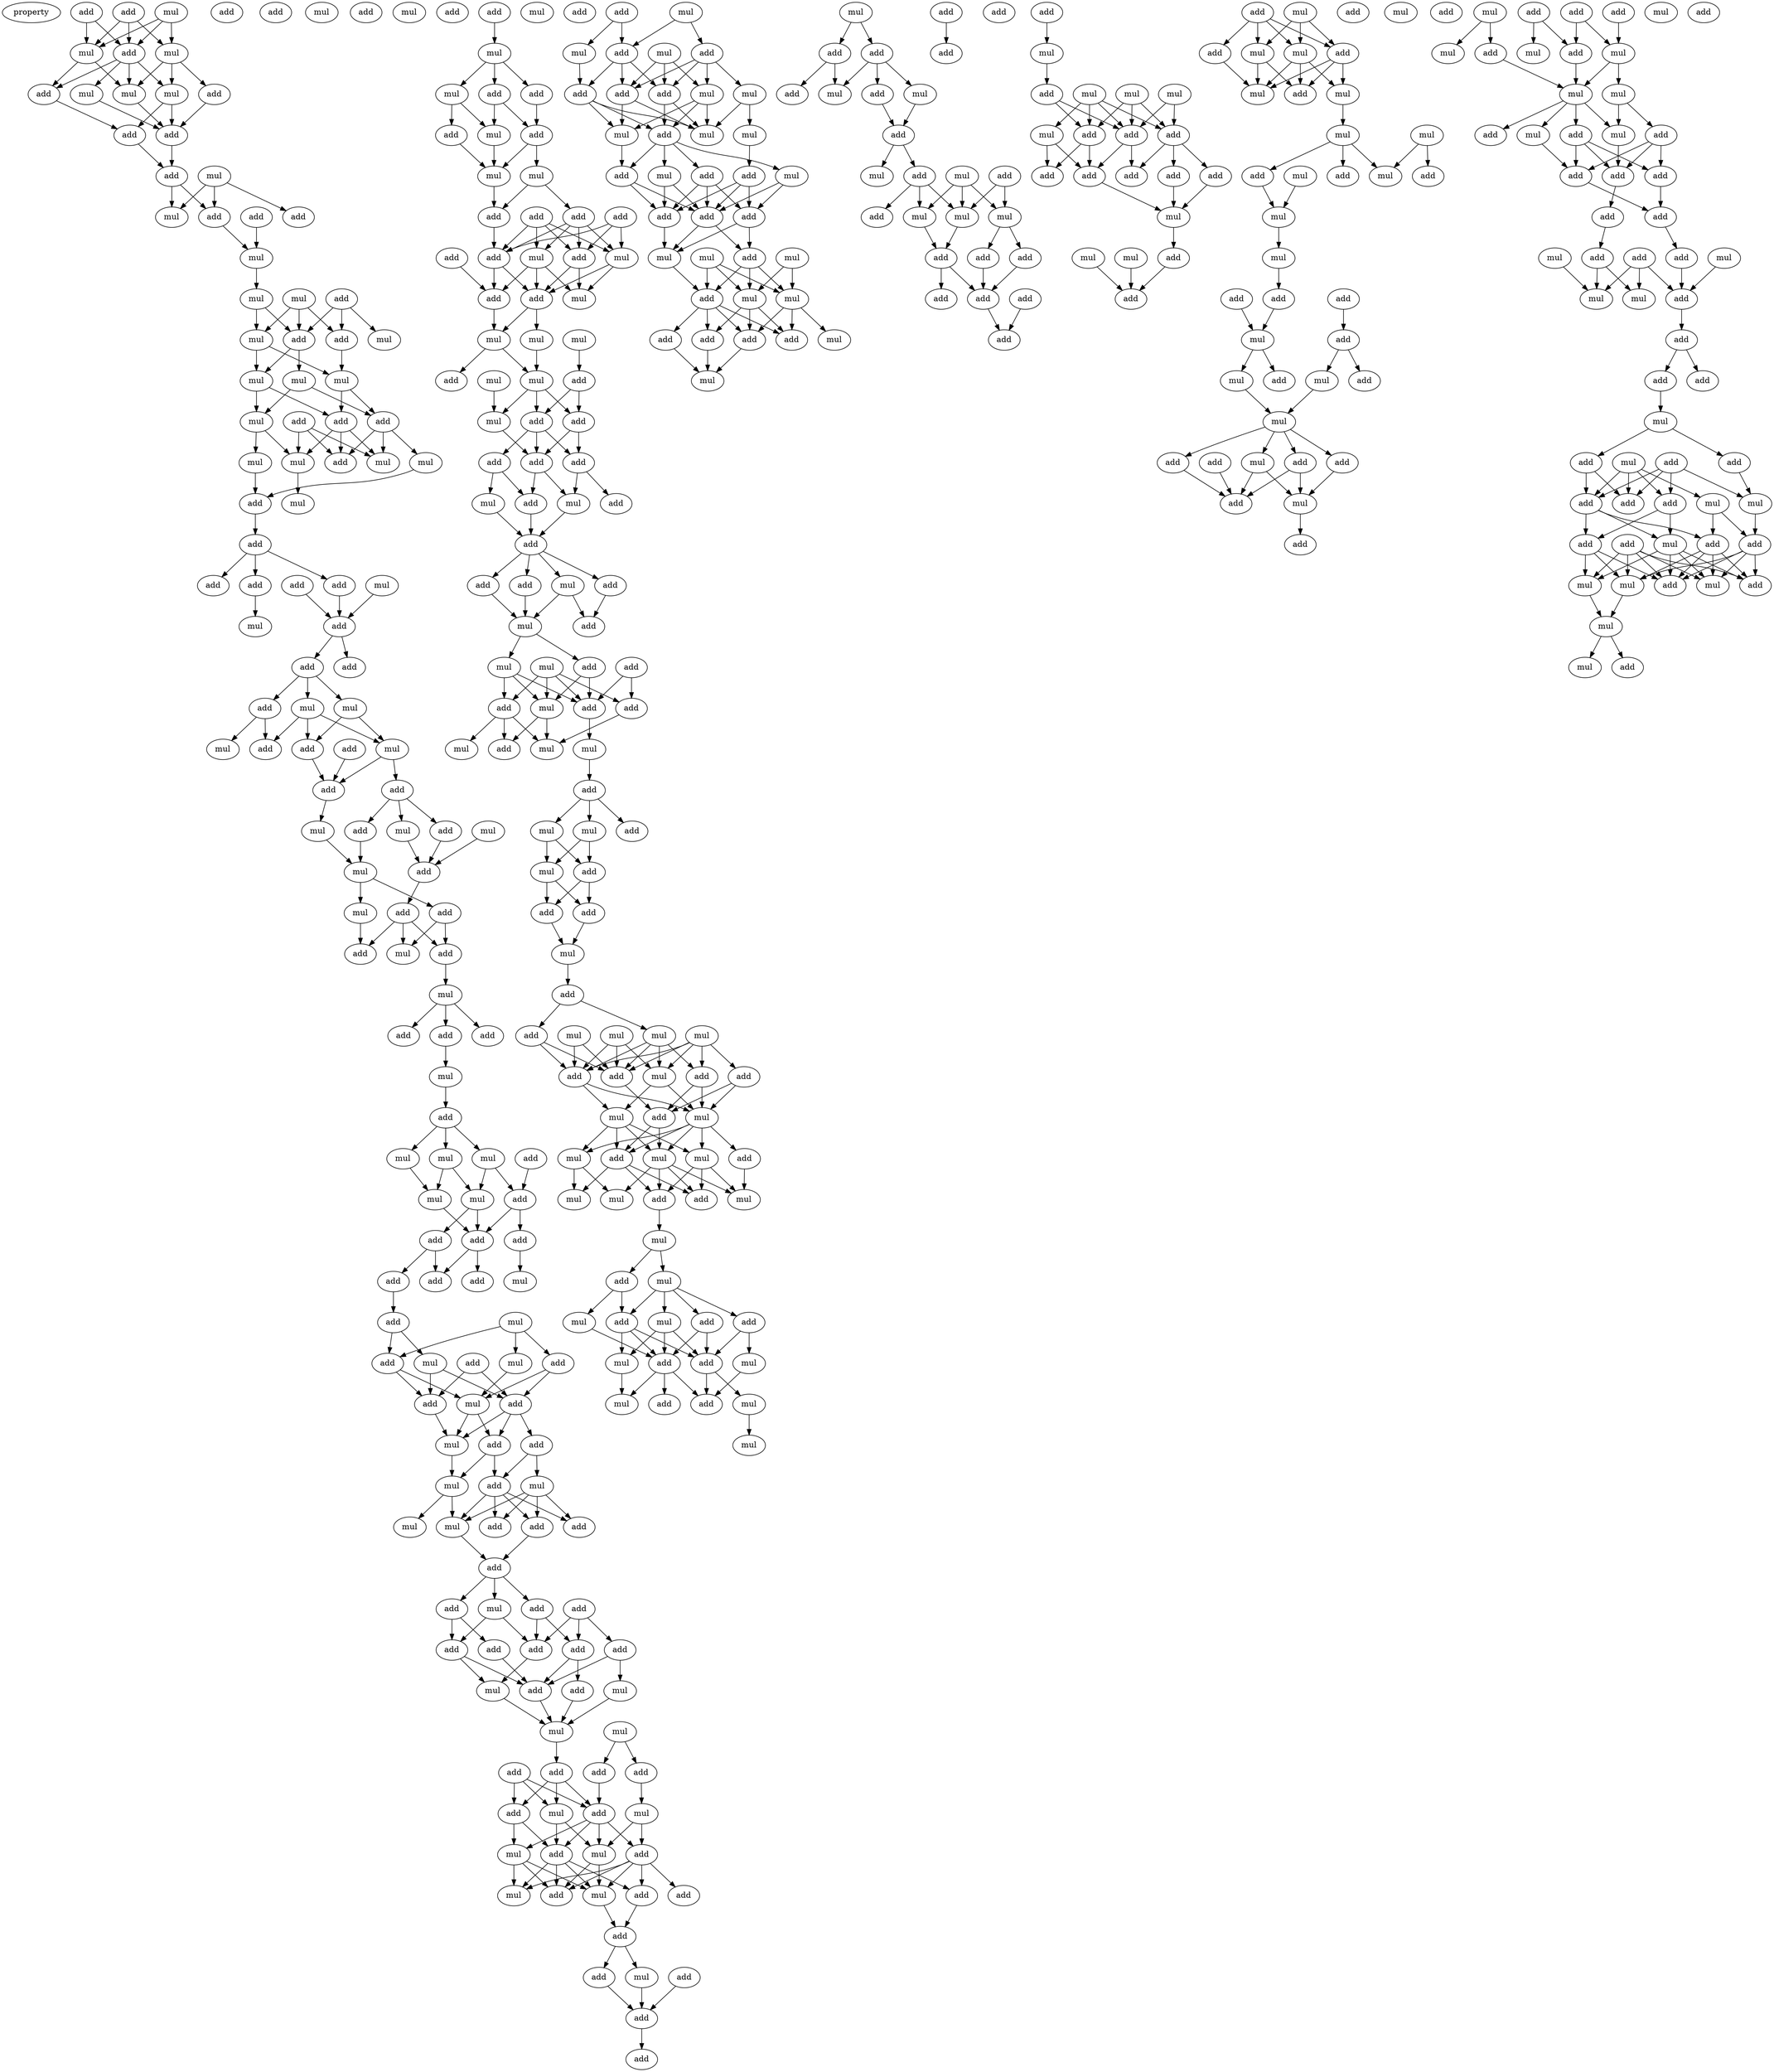 digraph {
    node [fontcolor=black]
    property [mul=2,lf=1.4]
    0 [ label = mul ];
    1 [ label = add ];
    2 [ label = add ];
    3 [ label = add ];
    4 [ label = mul ];
    5 [ label = mul ];
    6 [ label = mul ];
    7 [ label = add ];
    8 [ label = mul ];
    9 [ label = add ];
    10 [ label = mul ];
    11 [ label = add ];
    12 [ label = add ];
    13 [ label = mul ];
    14 [ label = add ];
    15 [ label = add ];
    16 [ label = add ];
    17 [ label = add ];
    18 [ label = mul ];
    19 [ label = mul ];
    20 [ label = add ];
    21 [ label = mul ];
    22 [ label = mul ];
    23 [ label = mul ];
    24 [ label = mul ];
    25 [ label = add ];
    26 [ label = add ];
    27 [ label = mul ];
    28 [ label = mul ];
    29 [ label = mul ];
    30 [ label = add ];
    31 [ label = mul ];
    32 [ label = add ];
    33 [ label = add ];
    34 [ label = mul ];
    35 [ label = mul ];
    36 [ label = add ];
    37 [ label = mul ];
    38 [ label = mul ];
    39 [ label = add ];
    40 [ label = mul ];
    41 [ label = add ];
    42 [ label = mul ];
    43 [ label = add ];
    44 [ label = add ];
    45 [ label = add ];
    46 [ label = add ];
    47 [ label = mul ];
    48 [ label = add ];
    49 [ label = add ];
    50 [ label = add ];
    51 [ label = add ];
    52 [ label = mul ];
    53 [ label = add ];
    54 [ label = mul ];
    55 [ label = add ];
    56 [ label = add ];
    57 [ label = add ];
    58 [ label = mul ];
    59 [ label = mul ];
    60 [ label = add ];
    61 [ label = add ];
    62 [ label = mul ];
    63 [ label = mul ];
    64 [ label = mul ];
    65 [ label = add ];
    66 [ label = add ];
    67 [ label = mul ];
    68 [ label = add ];
    69 [ label = add ];
    70 [ label = mul ];
    71 [ label = add ];
    72 [ label = mul ];
    73 [ label = add ];
    74 [ label = add ];
    75 [ label = mul ];
    76 [ label = add ];
    77 [ label = add ];
    78 [ label = add ];
    79 [ label = add ];
    80 [ label = mul ];
    81 [ label = mul ];
    82 [ label = add ];
    83 [ label = mul ];
    84 [ label = mul ];
    85 [ label = add ];
    86 [ label = mul ];
    87 [ label = mul ];
    88 [ label = add ];
    89 [ label = mul ];
    90 [ label = add ];
    91 [ label = add ];
    92 [ label = add ];
    93 [ label = mul ];
    94 [ label = add ];
    95 [ label = add ];
    96 [ label = add ];
    97 [ label = mul ];
    98 [ label = add ];
    99 [ label = mul ];
    100 [ label = add ];
    101 [ label = add ];
    102 [ label = add ];
    103 [ label = mul ];
    104 [ label = add ];
    105 [ label = mul ];
    106 [ label = add ];
    107 [ label = add ];
    108 [ label = add ];
    109 [ label = mul ];
    110 [ label = mul ];
    111 [ label = mul ];
    112 [ label = add ];
    113 [ label = add ];
    114 [ label = mul ];
    115 [ label = add ];
    116 [ label = mul ];
    117 [ label = add ];
    118 [ label = add ];
    119 [ label = add ];
    120 [ label = mul ];
    121 [ label = add ];
    122 [ label = add ];
    123 [ label = add ];
    124 [ label = add ];
    125 [ label = add ];
    126 [ label = add ];
    127 [ label = add ];
    128 [ label = mul ];
    129 [ label = add ];
    130 [ label = mul ];
    131 [ label = add ];
    132 [ label = mul ];
    133 [ label = mul ];
    134 [ label = add ];
    135 [ label = add ];
    136 [ label = add ];
    137 [ label = add ];
    138 [ label = add ];
    139 [ label = mul ];
    140 [ label = mul ];
    141 [ label = add ];
    142 [ label = add ];
    143 [ label = mul ];
    144 [ label = mul ];
    145 [ label = add ];
    146 [ label = add ];
    147 [ label = mul ];
    148 [ label = mul ];
    149 [ label = add ];
    150 [ label = add ];
    151 [ label = add ];
    152 [ label = add ];
    153 [ label = add ];
    154 [ label = add ];
    155 [ label = mul ];
    156 [ label = add ];
    157 [ label = add ];
    158 [ label = mul ];
    159 [ label = add ];
    160 [ label = add ];
    161 [ label = mul ];
    162 [ label = add ];
    163 [ label = add ];
    164 [ label = mul ];
    165 [ label = add ];
    166 [ label = mul ];
    167 [ label = add ];
    168 [ label = mul ];
    169 [ label = mul ];
    170 [ label = add ];
    171 [ label = add ];
    172 [ label = add ];
    173 [ label = add ];
    174 [ label = mul ];
    175 [ label = add ];
    176 [ label = add ];
    177 [ label = mul ];
    178 [ label = add ];
    179 [ label = add ];
    180 [ label = mul ];
    181 [ label = add ];
    182 [ label = mul ];
    183 [ label = mul ];
    184 [ label = mul ];
    185 [ label = mul ];
    186 [ label = add ];
    187 [ label = add ];
    188 [ label = mul ];
    189 [ label = mul ];
    190 [ label = add ];
    191 [ label = add ];
    192 [ label = add ];
    193 [ label = add ];
    194 [ label = add ];
    195 [ label = mul ];
    196 [ label = add ];
    197 [ label = add ];
    198 [ label = mul ];
    199 [ label = add ];
    200 [ label = add ];
    201 [ label = mul ];
    202 [ label = add ];
    203 [ label = add ];
    204 [ label = mul ];
    205 [ label = add ];
    206 [ label = mul ];
    207 [ label = mul ];
    208 [ label = add ];
    209 [ label = add ];
    210 [ label = add ];
    211 [ label = mul ];
    212 [ label = add ];
    213 [ label = add ];
    214 [ label = mul ];
    215 [ label = add ];
    216 [ label = mul ];
    217 [ label = mul ];
    218 [ label = add ];
    219 [ label = mul ];
    220 [ label = add ];
    221 [ label = mul ];
    222 [ label = mul ];
    223 [ label = add ];
    224 [ label = add ];
    225 [ label = add ];
    226 [ label = mul ];
    227 [ label = mul ];
    228 [ label = add ];
    229 [ label = add ];
    230 [ label = add ];
    231 [ label = mul ];
    232 [ label = mul ];
    233 [ label = mul ];
    234 [ label = mul ];
    235 [ label = add ];
    236 [ label = add ];
    237 [ label = mul ];
    238 [ label = add ];
    239 [ label = add ];
    240 [ label = mul ];
    241 [ label = add ];
    242 [ label = mul ];
    243 [ label = mul ];
    244 [ label = add ];
    245 [ label = mul ];
    246 [ label = mul ];
    247 [ label = add ];
    248 [ label = add ];
    249 [ label = add ];
    250 [ label = mul ];
    251 [ label = mul ];
    252 [ label = mul ];
    253 [ label = mul ];
    254 [ label = add ];
    255 [ label = mul ];
    256 [ label = mul ];
    257 [ label = add ];
    258 [ label = add ];
    259 [ label = mul ];
    260 [ label = add ];
    261 [ label = mul ];
    262 [ label = add ];
    263 [ label = mul ];
    264 [ label = add ];
    265 [ label = mul ];
    266 [ label = mul ];
    267 [ label = add ];
    268 [ label = add ];
    269 [ label = mul ];
    270 [ label = add ];
    271 [ label = mul ];
    272 [ label = mul ];
    273 [ label = add ];
    274 [ label = mul ];
    275 [ label = add ];
    276 [ label = mul ];
    277 [ label = add ];
    278 [ label = mul ];
    279 [ label = add ];
    280 [ label = add ];
    281 [ label = mul ];
    282 [ label = add ];
    283 [ label = mul ];
    284 [ label = mul ];
    285 [ label = add ];
    286 [ label = mul ];
    287 [ label = add ];
    288 [ label = mul ];
    289 [ label = add ];
    290 [ label = add ];
    291 [ label = add ];
    292 [ label = add ];
    293 [ label = mul ];
    294 [ label = mul ];
    295 [ label = add ];
    296 [ label = mul ];
    297 [ label = add ];
    298 [ label = mul ];
    299 [ label = mul ];
    300 [ label = add ];
    301 [ label = add ];
    302 [ label = mul ];
    303 [ label = add ];
    304 [ label = add ];
    305 [ label = mul ];
    306 [ label = mul ];
    307 [ label = add ];
    308 [ label = add ];
    309 [ label = add ];
    310 [ label = mul ];
    311 [ label = add ];
    312 [ label = add ];
    313 [ label = mul ];
    314 [ label = add ];
    315 [ label = add ];
    316 [ label = add ];
    317 [ label = mul ];
    318 [ label = mul ];
    319 [ label = add ];
    320 [ label = add ];
    321 [ label = mul ];
    322 [ label = mul ];
    323 [ label = mul ];
    324 [ label = add ];
    325 [ label = add ];
    326 [ label = add ];
    327 [ label = add ];
    328 [ label = add ];
    329 [ label = add ];
    330 [ label = add ];
    331 [ label = add ];
    332 [ label = add ];
    333 [ label = mul ];
    334 [ label = mul ];
    335 [ label = mul ];
    336 [ label = mul ];
    337 [ label = add ];
    338 [ label = add ];
    339 [ label = add ];
    340 [ label = mul ];
    341 [ label = add ];
    342 [ label = add ];
    343 [ label = add ];
    344 [ label = add ];
    345 [ label = add ];
    346 [ label = add ];
    347 [ label = mul ];
    348 [ label = mul ];
    349 [ label = mul ];
    350 [ label = add ];
    351 [ label = add ];
    352 [ label = mul ];
    353 [ label = add ];
    354 [ label = add ];
    355 [ label = add ];
    356 [ label = mul ];
    357 [ label = mul ];
    358 [ label = mul ];
    359 [ label = mul ];
    360 [ label = add ];
    361 [ label = mul ];
    362 [ label = mul ];
    363 [ label = add ];
    364 [ label = mul ];
    365 [ label = add ];
    366 [ label = add ];
    367 [ label = mul ];
    368 [ label = mul ];
    369 [ label = add ];
    370 [ label = mul ];
    371 [ label = add ];
    372 [ label = add ];
    373 [ label = add ];
    374 [ label = mul ];
    375 [ label = add ];
    376 [ label = mul ];
    377 [ label = mul ];
    378 [ label = mul ];
    379 [ label = add ];
    380 [ label = add ];
    381 [ label = add ];
    382 [ label = mul ];
    383 [ label = add ];
    384 [ label = add ];
    385 [ label = mul ];
    386 [ label = add ];
    387 [ label = add ];
    388 [ label = add ];
    389 [ label = mul ];
    390 [ label = add ];
    391 [ label = add ];
    392 [ label = add ];
    393 [ label = mul ];
    394 [ label = add ];
    395 [ label = mul ];
    396 [ label = mul ];
    397 [ label = add ];
    398 [ label = add ];
    399 [ label = mul ];
    400 [ label = mul ];
    401 [ label = mul ];
    402 [ label = mul ];
    403 [ label = add ];
    404 [ label = add ];
    405 [ label = mul ];
    406 [ label = add ];
    407 [ label = add ];
    408 [ label = add ];
    409 [ label = add ];
    410 [ label = add ];
    411 [ label = add ];
    412 [ label = add ];
    413 [ label = mul ];
    414 [ label = add ];
    415 [ label = add ];
    416 [ label = mul ];
    417 [ label = mul ];
    418 [ label = mul ];
    419 [ label = add ];
    420 [ label = add ];
    421 [ label = mul ];
    422 [ label = add ];
    423 [ label = add ];
    424 [ label = add ];
    425 [ label = mul ];
    426 [ label = mul ];
    427 [ label = add ];
    428 [ label = add ];
    429 [ label = add ];
    430 [ label = mul ];
    431 [ label = add ];
    432 [ label = mul ];
    433 [ label = add ];
    434 [ label = add ];
    435 [ label = add ];
    436 [ label = add ];
    437 [ label = add ];
    438 [ label = add ];
    439 [ label = mul ];
    440 [ label = mul ];
    441 [ label = mul ];
    442 [ label = add ];
    443 [ label = mul ];
    444 [ label = add ];
    445 [ label = mul ];
    446 [ label = mul ];
    447 [ label = add ];
    0 -> 3 [ name = 0 ];
    0 -> 4 [ name = 1 ];
    0 -> 5 [ name = 2 ];
    1 -> 3 [ name = 3 ];
    1 -> 4 [ name = 4 ];
    2 -> 3 [ name = 5 ];
    2 -> 4 [ name = 6 ];
    2 -> 5 [ name = 7 ];
    3 -> 6 [ name = 8 ];
    3 -> 7 [ name = 9 ];
    3 -> 8 [ name = 10 ];
    3 -> 10 [ name = 11 ];
    4 -> 6 [ name = 12 ];
    4 -> 7 [ name = 13 ];
    5 -> 6 [ name = 14 ];
    5 -> 8 [ name = 15 ];
    5 -> 9 [ name = 16 ];
    6 -> 12 [ name = 17 ];
    7 -> 11 [ name = 18 ];
    8 -> 11 [ name = 19 ];
    8 -> 12 [ name = 20 ];
    9 -> 12 [ name = 21 ];
    10 -> 12 [ name = 22 ];
    11 -> 14 [ name = 23 ];
    12 -> 14 [ name = 24 ];
    13 -> 15 [ name = 25 ];
    13 -> 16 [ name = 26 ];
    13 -> 18 [ name = 27 ];
    14 -> 15 [ name = 28 ];
    14 -> 18 [ name = 29 ];
    15 -> 19 [ name = 30 ];
    17 -> 19 [ name = 31 ];
    19 -> 22 [ name = 32 ];
    20 -> 23 [ name = 33 ];
    20 -> 25 [ name = 34 ];
    20 -> 26 [ name = 35 ];
    21 -> 24 [ name = 36 ];
    21 -> 25 [ name = 37 ];
    21 -> 26 [ name = 38 ];
    22 -> 24 [ name = 39 ];
    22 -> 25 [ name = 40 ];
    24 -> 27 [ name = 41 ];
    24 -> 28 [ name = 42 ];
    25 -> 28 [ name = 43 ];
    25 -> 29 [ name = 44 ];
    26 -> 27 [ name = 45 ];
    27 -> 32 [ name = 46 ];
    27 -> 33 [ name = 47 ];
    28 -> 31 [ name = 48 ];
    28 -> 33 [ name = 49 ];
    29 -> 31 [ name = 50 ];
    29 -> 32 [ name = 51 ];
    30 -> 36 [ name = 52 ];
    30 -> 37 [ name = 53 ];
    30 -> 38 [ name = 54 ];
    31 -> 35 [ name = 55 ];
    31 -> 37 [ name = 56 ];
    32 -> 34 [ name = 57 ];
    32 -> 36 [ name = 58 ];
    32 -> 38 [ name = 59 ];
    33 -> 36 [ name = 60 ];
    33 -> 37 [ name = 61 ];
    33 -> 38 [ name = 62 ];
    34 -> 39 [ name = 63 ];
    35 -> 39 [ name = 64 ];
    37 -> 40 [ name = 65 ];
    39 -> 41 [ name = 66 ];
    41 -> 44 [ name = 67 ];
    41 -> 45 [ name = 68 ];
    41 -> 46 [ name = 69 ];
    42 -> 48 [ name = 70 ];
    43 -> 48 [ name = 71 ];
    44 -> 48 [ name = 72 ];
    45 -> 47 [ name = 73 ];
    48 -> 49 [ name = 74 ];
    48 -> 50 [ name = 75 ];
    49 -> 51 [ name = 76 ];
    49 -> 52 [ name = 77 ];
    49 -> 54 [ name = 78 ];
    51 -> 55 [ name = 79 ];
    51 -> 58 [ name = 80 ];
    52 -> 56 [ name = 81 ];
    52 -> 59 [ name = 82 ];
    54 -> 55 [ name = 83 ];
    54 -> 56 [ name = 84 ];
    54 -> 59 [ name = 85 ];
    56 -> 60 [ name = 86 ];
    57 -> 60 [ name = 87 ];
    59 -> 60 [ name = 88 ];
    59 -> 61 [ name = 89 ];
    60 -> 62 [ name = 90 ];
    61 -> 64 [ name = 91 ];
    61 -> 65 [ name = 92 ];
    61 -> 66 [ name = 93 ];
    62 -> 67 [ name = 94 ];
    63 -> 68 [ name = 95 ];
    64 -> 68 [ name = 96 ];
    65 -> 68 [ name = 97 ];
    66 -> 67 [ name = 98 ];
    67 -> 70 [ name = 99 ];
    67 -> 71 [ name = 100 ];
    68 -> 69 [ name = 101 ];
    69 -> 72 [ name = 102 ];
    69 -> 73 [ name = 103 ];
    69 -> 74 [ name = 104 ];
    70 -> 74 [ name = 105 ];
    71 -> 72 [ name = 106 ];
    71 -> 73 [ name = 107 ];
    73 -> 75 [ name = 108 ];
    75 -> 76 [ name = 109 ];
    75 -> 77 [ name = 110 ];
    75 -> 79 [ name = 111 ];
    77 -> 81 [ name = 112 ];
    81 -> 82 [ name = 113 ];
    82 -> 83 [ name = 114 ];
    82 -> 84 [ name = 115 ];
    82 -> 86 [ name = 116 ];
    83 -> 89 [ name = 117 ];
    84 -> 87 [ name = 118 ];
    84 -> 89 [ name = 119 ];
    85 -> 88 [ name = 120 ];
    86 -> 87 [ name = 121 ];
    86 -> 88 [ name = 122 ];
    87 -> 91 [ name = 123 ];
    87 -> 92 [ name = 124 ];
    88 -> 90 [ name = 125 ];
    88 -> 91 [ name = 126 ];
    89 -> 91 [ name = 127 ];
    90 -> 93 [ name = 128 ];
    91 -> 95 [ name = 129 ];
    91 -> 96 [ name = 130 ];
    92 -> 94 [ name = 131 ];
    92 -> 96 [ name = 132 ];
    94 -> 98 [ name = 133 ];
    97 -> 99 [ name = 134 ];
    97 -> 100 [ name = 135 ];
    97 -> 101 [ name = 136 ];
    98 -> 100 [ name = 137 ];
    98 -> 103 [ name = 138 ];
    99 -> 105 [ name = 139 ];
    100 -> 105 [ name = 140 ];
    100 -> 106 [ name = 141 ];
    101 -> 104 [ name = 142 ];
    101 -> 105 [ name = 143 ];
    102 -> 104 [ name = 144 ];
    102 -> 106 [ name = 145 ];
    103 -> 104 [ name = 146 ];
    103 -> 106 [ name = 147 ];
    104 -> 107 [ name = 148 ];
    104 -> 108 [ name = 149 ];
    104 -> 109 [ name = 150 ];
    105 -> 107 [ name = 151 ];
    105 -> 109 [ name = 152 ];
    106 -> 109 [ name = 153 ];
    107 -> 111 [ name = 154 ];
    107 -> 112 [ name = 155 ];
    108 -> 110 [ name = 156 ];
    108 -> 112 [ name = 157 ];
    109 -> 111 [ name = 158 ];
    110 -> 113 [ name = 159 ];
    110 -> 115 [ name = 160 ];
    110 -> 116 [ name = 161 ];
    110 -> 117 [ name = 162 ];
    111 -> 114 [ name = 163 ];
    111 -> 116 [ name = 164 ];
    112 -> 113 [ name = 165 ];
    112 -> 115 [ name = 166 ];
    112 -> 116 [ name = 167 ];
    112 -> 117 [ name = 168 ];
    113 -> 118 [ name = 169 ];
    116 -> 118 [ name = 170 ];
    118 -> 119 [ name = 171 ];
    118 -> 120 [ name = 172 ];
    118 -> 122 [ name = 173 ];
    119 -> 124 [ name = 174 ];
    119 -> 127 [ name = 175 ];
    120 -> 123 [ name = 176 ];
    120 -> 127 [ name = 177 ];
    121 -> 124 [ name = 178 ];
    121 -> 125 [ name = 179 ];
    121 -> 127 [ name = 180 ];
    122 -> 123 [ name = 181 ];
    122 -> 126 [ name = 182 ];
    123 -> 128 [ name = 183 ];
    123 -> 131 [ name = 184 ];
    124 -> 129 [ name = 185 ];
    124 -> 131 [ name = 186 ];
    125 -> 130 [ name = 187 ];
    125 -> 131 [ name = 188 ];
    126 -> 131 [ name = 189 ];
    127 -> 128 [ name = 190 ];
    128 -> 132 [ name = 191 ];
    129 -> 132 [ name = 192 ];
    130 -> 132 [ name = 193 ];
    131 -> 132 [ name = 194 ];
    132 -> 134 [ name = 195 ];
    133 -> 135 [ name = 196 ];
    133 -> 137 [ name = 197 ];
    134 -> 138 [ name = 198 ];
    134 -> 140 [ name = 199 ];
    134 -> 141 [ name = 200 ];
    135 -> 139 [ name = 201 ];
    136 -> 138 [ name = 202 ];
    136 -> 140 [ name = 203 ];
    136 -> 141 [ name = 204 ];
    137 -> 138 [ name = 205 ];
    138 -> 142 [ name = 206 ];
    138 -> 143 [ name = 207 ];
    138 -> 144 [ name = 208 ];
    138 -> 145 [ name = 209 ];
    139 -> 144 [ name = 210 ];
    139 -> 145 [ name = 211 ];
    140 -> 142 [ name = 212 ];
    140 -> 144 [ name = 213 ];
    141 -> 142 [ name = 214 ];
    141 -> 143 [ name = 215 ];
    142 -> 146 [ name = 216 ];
    142 -> 147 [ name = 217 ];
    142 -> 148 [ name = 218 ];
    142 -> 150 [ name = 219 ];
    143 -> 147 [ name = 220 ];
    143 -> 148 [ name = 221 ];
    143 -> 150 [ name = 222 ];
    144 -> 148 [ name = 223 ];
    144 -> 150 [ name = 224 ];
    145 -> 146 [ name = 225 ];
    145 -> 147 [ name = 226 ];
    145 -> 148 [ name = 227 ];
    145 -> 149 [ name = 228 ];
    145 -> 150 [ name = 229 ];
    146 -> 151 [ name = 230 ];
    148 -> 151 [ name = 231 ];
    151 -> 153 [ name = 232 ];
    151 -> 155 [ name = 233 ];
    152 -> 156 [ name = 234 ];
    153 -> 156 [ name = 235 ];
    155 -> 156 [ name = 236 ];
    156 -> 157 [ name = 237 ];
    160 -> 161 [ name = 238 ];
    161 -> 162 [ name = 239 ];
    161 -> 163 [ name = 240 ];
    161 -> 164 [ name = 241 ];
    162 -> 165 [ name = 242 ];
    162 -> 166 [ name = 243 ];
    163 -> 165 [ name = 244 ];
    164 -> 166 [ name = 245 ];
    164 -> 167 [ name = 246 ];
    165 -> 168 [ name = 247 ];
    165 -> 169 [ name = 248 ];
    166 -> 169 [ name = 249 ];
    167 -> 169 [ name = 250 ];
    168 -> 171 [ name = 251 ];
    168 -> 172 [ name = 252 ];
    169 -> 171 [ name = 253 ];
    170 -> 174 [ name = 254 ];
    170 -> 175 [ name = 255 ];
    170 -> 176 [ name = 256 ];
    170 -> 177 [ name = 257 ];
    171 -> 175 [ name = 258 ];
    172 -> 174 [ name = 259 ];
    172 -> 175 [ name = 260 ];
    172 -> 176 [ name = 261 ];
    172 -> 177 [ name = 262 ];
    173 -> 175 [ name = 263 ];
    173 -> 176 [ name = 264 ];
    173 -> 177 [ name = 265 ];
    174 -> 179 [ name = 266 ];
    174 -> 180 [ name = 267 ];
    174 -> 181 [ name = 268 ];
    175 -> 179 [ name = 269 ];
    175 -> 181 [ name = 270 ];
    176 -> 180 [ name = 271 ];
    176 -> 181 [ name = 272 ];
    177 -> 180 [ name = 273 ];
    177 -> 181 [ name = 274 ];
    178 -> 179 [ name = 275 ];
    179 -> 183 [ name = 276 ];
    181 -> 183 [ name = 277 ];
    181 -> 184 [ name = 278 ];
    182 -> 186 [ name = 279 ];
    183 -> 185 [ name = 280 ];
    183 -> 187 [ name = 281 ];
    184 -> 185 [ name = 282 ];
    185 -> 189 [ name = 283 ];
    185 -> 190 [ name = 284 ];
    185 -> 191 [ name = 285 ];
    186 -> 190 [ name = 286 ];
    186 -> 191 [ name = 287 ];
    188 -> 189 [ name = 288 ];
    189 -> 193 [ name = 289 ];
    190 -> 192 [ name = 290 ];
    190 -> 193 [ name = 291 ];
    191 -> 192 [ name = 292 ];
    191 -> 193 [ name = 293 ];
    191 -> 194 [ name = 294 ];
    192 -> 195 [ name = 295 ];
    192 -> 197 [ name = 296 ];
    193 -> 195 [ name = 297 ];
    193 -> 196 [ name = 298 ];
    194 -> 196 [ name = 299 ];
    194 -> 198 [ name = 300 ];
    195 -> 199 [ name = 301 ];
    196 -> 199 [ name = 302 ];
    198 -> 199 [ name = 303 ];
    199 -> 200 [ name = 304 ];
    199 -> 201 [ name = 305 ];
    199 -> 202 [ name = 306 ];
    199 -> 203 [ name = 307 ];
    200 -> 204 [ name = 308 ];
    201 -> 204 [ name = 309 ];
    201 -> 205 [ name = 310 ];
    202 -> 204 [ name = 311 ];
    203 -> 205 [ name = 312 ];
    204 -> 207 [ name = 313 ];
    204 -> 209 [ name = 314 ];
    206 -> 210 [ name = 315 ];
    206 -> 211 [ name = 316 ];
    206 -> 212 [ name = 317 ];
    206 -> 213 [ name = 318 ];
    207 -> 211 [ name = 319 ];
    207 -> 212 [ name = 320 ];
    207 -> 213 [ name = 321 ];
    208 -> 210 [ name = 322 ];
    208 -> 212 [ name = 323 ];
    209 -> 211 [ name = 324 ];
    209 -> 212 [ name = 325 ];
    210 -> 217 [ name = 326 ];
    211 -> 215 [ name = 327 ];
    211 -> 217 [ name = 328 ];
    212 -> 214 [ name = 329 ];
    213 -> 215 [ name = 330 ];
    213 -> 216 [ name = 331 ];
    213 -> 217 [ name = 332 ];
    214 -> 218 [ name = 333 ];
    218 -> 219 [ name = 334 ];
    218 -> 220 [ name = 335 ];
    218 -> 221 [ name = 336 ];
    219 -> 222 [ name = 337 ];
    219 -> 223 [ name = 338 ];
    221 -> 222 [ name = 339 ];
    221 -> 223 [ name = 340 ];
    222 -> 224 [ name = 341 ];
    222 -> 225 [ name = 342 ];
    223 -> 224 [ name = 343 ];
    223 -> 225 [ name = 344 ];
    224 -> 226 [ name = 345 ];
    225 -> 226 [ name = 346 ];
    226 -> 229 [ name = 347 ];
    229 -> 230 [ name = 348 ];
    229 -> 232 [ name = 349 ];
    230 -> 235 [ name = 350 ];
    230 -> 239 [ name = 351 ];
    231 -> 235 [ name = 352 ];
    231 -> 236 [ name = 353 ];
    231 -> 237 [ name = 354 ];
    231 -> 238 [ name = 355 ];
    231 -> 239 [ name = 356 ];
    232 -> 235 [ name = 357 ];
    232 -> 236 [ name = 358 ];
    232 -> 237 [ name = 359 ];
    232 -> 239 [ name = 360 ];
    233 -> 235 [ name = 361 ];
    233 -> 237 [ name = 362 ];
    233 -> 239 [ name = 363 ];
    234 -> 235 [ name = 364 ];
    234 -> 239 [ name = 365 ];
    235 -> 240 [ name = 366 ];
    235 -> 242 [ name = 367 ];
    236 -> 241 [ name = 368 ];
    236 -> 242 [ name = 369 ];
    237 -> 240 [ name = 370 ];
    237 -> 242 [ name = 371 ];
    238 -> 241 [ name = 372 ];
    238 -> 242 [ name = 373 ];
    239 -> 241 [ name = 374 ];
    240 -> 243 [ name = 375 ];
    240 -> 245 [ name = 376 ];
    240 -> 246 [ name = 377 ];
    240 -> 247 [ name = 378 ];
    241 -> 243 [ name = 379 ];
    241 -> 247 [ name = 380 ];
    242 -> 243 [ name = 381 ];
    242 -> 244 [ name = 382 ];
    242 -> 245 [ name = 383 ];
    242 -> 246 [ name = 384 ];
    242 -> 247 [ name = 385 ];
    243 -> 248 [ name = 386 ];
    243 -> 249 [ name = 387 ];
    243 -> 251 [ name = 388 ];
    243 -> 252 [ name = 389 ];
    244 -> 252 [ name = 390 ];
    245 -> 248 [ name = 391 ];
    245 -> 249 [ name = 392 ];
    245 -> 252 [ name = 393 ];
    246 -> 250 [ name = 394 ];
    246 -> 251 [ name = 395 ];
    247 -> 248 [ name = 396 ];
    247 -> 249 [ name = 397 ];
    247 -> 250 [ name = 398 ];
    248 -> 253 [ name = 399 ];
    253 -> 254 [ name = 400 ];
    253 -> 255 [ name = 401 ];
    254 -> 256 [ name = 402 ];
    254 -> 257 [ name = 403 ];
    255 -> 257 [ name = 404 ];
    255 -> 258 [ name = 405 ];
    255 -> 259 [ name = 406 ];
    255 -> 260 [ name = 407 ];
    256 -> 264 [ name = 408 ];
    257 -> 261 [ name = 409 ];
    257 -> 262 [ name = 410 ];
    257 -> 264 [ name = 411 ];
    258 -> 262 [ name = 412 ];
    258 -> 263 [ name = 413 ];
    259 -> 261 [ name = 414 ];
    259 -> 262 [ name = 415 ];
    259 -> 264 [ name = 416 ];
    260 -> 262 [ name = 417 ];
    260 -> 264 [ name = 418 ];
    261 -> 265 [ name = 419 ];
    262 -> 266 [ name = 420 ];
    262 -> 267 [ name = 421 ];
    263 -> 267 [ name = 422 ];
    264 -> 265 [ name = 423 ];
    264 -> 267 [ name = 424 ];
    264 -> 268 [ name = 425 ];
    266 -> 269 [ name = 426 ];
    270 -> 274 [ name = 427 ];
    270 -> 275 [ name = 428 ];
    271 -> 273 [ name = 429 ];
    271 -> 275 [ name = 430 ];
    272 -> 277 [ name = 431 ];
    272 -> 278 [ name = 432 ];
    272 -> 280 [ name = 433 ];
    273 -> 276 [ name = 434 ];
    273 -> 277 [ name = 435 ];
    273 -> 278 [ name = 436 ];
    273 -> 280 [ name = 437 ];
    274 -> 279 [ name = 438 ];
    275 -> 277 [ name = 439 ];
    275 -> 279 [ name = 440 ];
    275 -> 280 [ name = 441 ];
    276 -> 281 [ name = 442 ];
    276 -> 284 [ name = 443 ];
    277 -> 282 [ name = 444 ];
    277 -> 284 [ name = 445 ];
    278 -> 282 [ name = 446 ];
    278 -> 283 [ name = 447 ];
    278 -> 284 [ name = 448 ];
    279 -> 282 [ name = 449 ];
    279 -> 283 [ name = 450 ];
    279 -> 284 [ name = 451 ];
    280 -> 283 [ name = 452 ];
    280 -> 284 [ name = 453 ];
    281 -> 285 [ name = 454 ];
    282 -> 286 [ name = 455 ];
    282 -> 287 [ name = 456 ];
    282 -> 288 [ name = 457 ];
    282 -> 289 [ name = 458 ];
    283 -> 289 [ name = 459 ];
    285 -> 290 [ name = 460 ];
    285 -> 291 [ name = 461 ];
    285 -> 292 [ name = 462 ];
    286 -> 290 [ name = 463 ];
    286 -> 292 [ name = 464 ];
    287 -> 290 [ name = 465 ];
    287 -> 291 [ name = 466 ];
    287 -> 292 [ name = 467 ];
    288 -> 291 [ name = 468 ];
    288 -> 292 [ name = 469 ];
    289 -> 290 [ name = 470 ];
    289 -> 292 [ name = 471 ];
    290 -> 294 [ name = 472 ];
    291 -> 294 [ name = 473 ];
    291 -> 295 [ name = 474 ];
    292 -> 294 [ name = 475 ];
    292 -> 295 [ name = 476 ];
    293 -> 298 [ name = 477 ];
    293 -> 299 [ name = 478 ];
    294 -> 297 [ name = 479 ];
    295 -> 297 [ name = 480 ];
    295 -> 298 [ name = 481 ];
    295 -> 299 [ name = 482 ];
    296 -> 297 [ name = 483 ];
    296 -> 298 [ name = 484 ];
    296 -> 299 [ name = 485 ];
    297 -> 300 [ name = 486 ];
    297 -> 301 [ name = 487 ];
    297 -> 303 [ name = 488 ];
    297 -> 304 [ name = 489 ];
    298 -> 300 [ name = 490 ];
    298 -> 303 [ name = 491 ];
    298 -> 304 [ name = 492 ];
    299 -> 302 [ name = 493 ];
    299 -> 303 [ name = 494 ];
    299 -> 304 [ name = 495 ];
    300 -> 306 [ name = 496 ];
    301 -> 306 [ name = 497 ];
    304 -> 306 [ name = 498 ];
    305 -> 307 [ name = 499 ];
    305 -> 308 [ name = 500 ];
    307 -> 310 [ name = 501 ];
    307 -> 311 [ name = 502 ];
    307 -> 313 [ name = 503 ];
    308 -> 310 [ name = 504 ];
    308 -> 312 [ name = 505 ];
    309 -> 314 [ name = 506 ];
    311 -> 315 [ name = 507 ];
    313 -> 315 [ name = 508 ];
    315 -> 318 [ name = 509 ];
    315 -> 319 [ name = 510 ];
    316 -> 321 [ name = 511 ];
    316 -> 322 [ name = 512 ];
    317 -> 321 [ name = 513 ];
    317 -> 322 [ name = 514 ];
    317 -> 323 [ name = 515 ];
    319 -> 320 [ name = 516 ];
    319 -> 321 [ name = 517 ];
    319 -> 323 [ name = 518 ];
    321 -> 325 [ name = 519 ];
    322 -> 324 [ name = 520 ];
    322 -> 326 [ name = 521 ];
    323 -> 325 [ name = 522 ];
    324 -> 329 [ name = 523 ];
    325 -> 327 [ name = 524 ];
    325 -> 329 [ name = 525 ];
    326 -> 329 [ name = 526 ];
    328 -> 332 [ name = 527 ];
    329 -> 332 [ name = 528 ];
    331 -> 333 [ name = 529 ];
    333 -> 337 [ name = 530 ];
    334 -> 338 [ name = 531 ];
    334 -> 339 [ name = 532 ];
    334 -> 340 [ name = 533 ];
    334 -> 341 [ name = 534 ];
    335 -> 339 [ name = 535 ];
    335 -> 341 [ name = 536 ];
    336 -> 338 [ name = 537 ];
    336 -> 339 [ name = 538 ];
    336 -> 341 [ name = 539 ];
    337 -> 338 [ name = 540 ];
    337 -> 341 [ name = 541 ];
    338 -> 343 [ name = 542 ];
    338 -> 345 [ name = 543 ];
    339 -> 342 [ name = 544 ];
    339 -> 344 [ name = 545 ];
    339 -> 346 [ name = 546 ];
    340 -> 343 [ name = 547 ];
    340 -> 345 [ name = 548 ];
    341 -> 343 [ name = 549 ];
    341 -> 344 [ name = 550 ];
    342 -> 347 [ name = 551 ];
    343 -> 347 [ name = 552 ];
    346 -> 347 [ name = 553 ];
    347 -> 351 [ name = 554 ];
    348 -> 355 [ name = 555 ];
    349 -> 355 [ name = 556 ];
    350 -> 353 [ name = 557 ];
    350 -> 354 [ name = 558 ];
    350 -> 356 [ name = 559 ];
    350 -> 357 [ name = 560 ];
    351 -> 355 [ name = 561 ];
    352 -> 354 [ name = 562 ];
    352 -> 356 [ name = 563 ];
    352 -> 357 [ name = 564 ];
    353 -> 358 [ name = 565 ];
    354 -> 358 [ name = 566 ];
    354 -> 359 [ name = 567 ];
    354 -> 360 [ name = 568 ];
    356 -> 358 [ name = 569 ];
    356 -> 359 [ name = 570 ];
    356 -> 360 [ name = 571 ];
    357 -> 358 [ name = 572 ];
    357 -> 360 [ name = 573 ];
    359 -> 362 [ name = 574 ];
    361 -> 364 [ name = 575 ];
    361 -> 365 [ name = 576 ];
    362 -> 363 [ name = 577 ];
    362 -> 364 [ name = 578 ];
    362 -> 366 [ name = 579 ];
    363 -> 368 [ name = 580 ];
    367 -> 368 [ name = 581 ];
    368 -> 370 [ name = 582 ];
    370 -> 371 [ name = 583 ];
    371 -> 376 [ name = 584 ];
    372 -> 375 [ name = 585 ];
    373 -> 376 [ name = 586 ];
    375 -> 378 [ name = 587 ];
    375 -> 380 [ name = 588 ];
    376 -> 377 [ name = 589 ];
    376 -> 381 [ name = 590 ];
    377 -> 382 [ name = 591 ];
    378 -> 382 [ name = 592 ];
    382 -> 384 [ name = 593 ];
    382 -> 385 [ name = 594 ];
    382 -> 386 [ name = 595 ];
    382 -> 387 [ name = 596 ];
    383 -> 388 [ name = 597 ];
    384 -> 388 [ name = 598 ];
    384 -> 389 [ name = 599 ];
    385 -> 388 [ name = 600 ];
    385 -> 389 [ name = 601 ];
    386 -> 389 [ name = 602 ];
    387 -> 388 [ name = 603 ];
    389 -> 390 [ name = 604 ];
    391 -> 396 [ name = 605 ];
    391 -> 397 [ name = 606 ];
    392 -> 396 [ name = 607 ];
    393 -> 395 [ name = 608 ];
    393 -> 398 [ name = 609 ];
    394 -> 397 [ name = 610 ];
    394 -> 399 [ name = 611 ];
    396 -> 400 [ name = 612 ];
    396 -> 401 [ name = 613 ];
    397 -> 401 [ name = 614 ];
    398 -> 401 [ name = 615 ];
    400 -> 402 [ name = 616 ];
    400 -> 403 [ name = 617 ];
    401 -> 402 [ name = 618 ];
    401 -> 404 [ name = 619 ];
    401 -> 405 [ name = 620 ];
    401 -> 406 [ name = 621 ];
    402 -> 407 [ name = 622 ];
    403 -> 407 [ name = 623 ];
    403 -> 408 [ name = 624 ];
    403 -> 409 [ name = 625 ];
    405 -> 408 [ name = 626 ];
    406 -> 407 [ name = 627 ];
    406 -> 408 [ name = 628 ];
    406 -> 409 [ name = 629 ];
    407 -> 411 [ name = 630 ];
    408 -> 410 [ name = 631 ];
    409 -> 410 [ name = 632 ];
    410 -> 414 [ name = 633 ];
    411 -> 415 [ name = 634 ];
    412 -> 417 [ name = 635 ];
    412 -> 418 [ name = 636 ];
    412 -> 419 [ name = 637 ];
    413 -> 419 [ name = 638 ];
    414 -> 419 [ name = 639 ];
    415 -> 417 [ name = 640 ];
    415 -> 418 [ name = 641 ];
    416 -> 418 [ name = 642 ];
    419 -> 420 [ name = 643 ];
    420 -> 423 [ name = 644 ];
    420 -> 424 [ name = 645 ];
    423 -> 425 [ name = 646 ];
    425 -> 428 [ name = 647 ];
    425 -> 429 [ name = 648 ];
    426 -> 431 [ name = 649 ];
    426 -> 432 [ name = 650 ];
    426 -> 433 [ name = 651 ];
    426 -> 434 [ name = 652 ];
    427 -> 430 [ name = 653 ];
    427 -> 431 [ name = 654 ];
    427 -> 433 [ name = 655 ];
    427 -> 434 [ name = 656 ];
    428 -> 430 [ name = 657 ];
    429 -> 431 [ name = 658 ];
    429 -> 434 [ name = 659 ];
    430 -> 436 [ name = 660 ];
    432 -> 435 [ name = 661 ];
    432 -> 436 [ name = 662 ];
    433 -> 437 [ name = 663 ];
    433 -> 439 [ name = 664 ];
    434 -> 435 [ name = 665 ];
    434 -> 437 [ name = 666 ];
    434 -> 439 [ name = 667 ];
    435 -> 440 [ name = 668 ];
    435 -> 441 [ name = 669 ];
    435 -> 442 [ name = 670 ];
    435 -> 444 [ name = 671 ];
    436 -> 440 [ name = 672 ];
    436 -> 441 [ name = 673 ];
    436 -> 442 [ name = 674 ];
    436 -> 444 [ name = 675 ];
    437 -> 441 [ name = 676 ];
    437 -> 442 [ name = 677 ];
    437 -> 443 [ name = 678 ];
    438 -> 440 [ name = 679 ];
    438 -> 441 [ name = 680 ];
    438 -> 442 [ name = 681 ];
    438 -> 443 [ name = 682 ];
    438 -> 444 [ name = 683 ];
    439 -> 440 [ name = 684 ];
    439 -> 442 [ name = 685 ];
    439 -> 443 [ name = 686 ];
    439 -> 444 [ name = 687 ];
    441 -> 445 [ name = 688 ];
    443 -> 445 [ name = 689 ];
    445 -> 446 [ name = 690 ];
    445 -> 447 [ name = 691 ];
}
